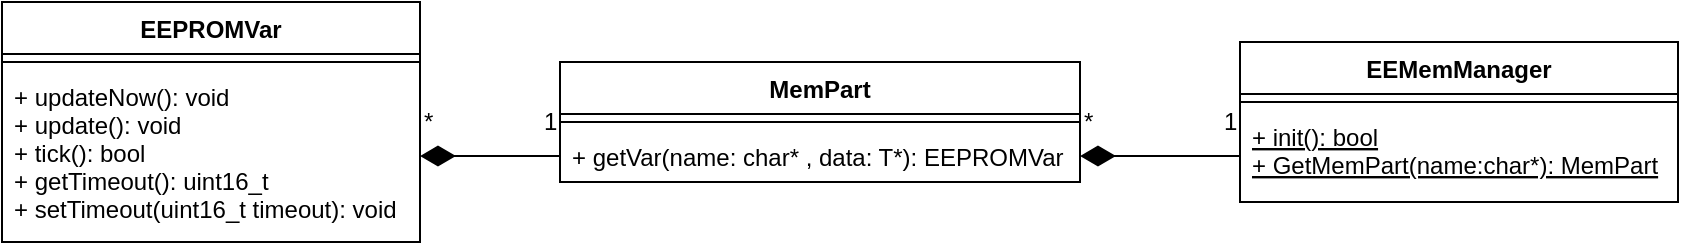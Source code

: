 <mxfile version="12.1.3" type="device" pages="1"><diagram name="Page-1" id="c4acf3e9-155e-7222-9cf6-157b1a14988f"><mxGraphModel dx="1408" dy="617" grid="1" gridSize="10" guides="1" tooltips="1" connect="1" arrows="1" fold="1" page="1" pageScale="1" pageWidth="850" pageHeight="1100" background="#ffffff" math="0" shadow="0"><root><mxCell id="0"/><mxCell id="1" parent="0"/><mxCell id="kwLSEF0E-FT7MVcBliIM-1" value="EEPROMVar" style="swimlane;fontStyle=1;align=center;verticalAlign=top;childLayout=stackLayout;horizontal=1;startSize=26;horizontalStack=0;resizeParent=1;resizeParentMax=0;resizeLast=0;collapsible=1;marginBottom=0;" parent="1" vertex="1"><mxGeometry x="81" y="40" width="209" height="120" as="geometry"/></mxCell><mxCell id="kwLSEF0E-FT7MVcBliIM-3" value="" style="line;strokeWidth=1;fillColor=none;align=left;verticalAlign=middle;spacingTop=-1;spacingLeft=3;spacingRight=3;rotatable=0;labelPosition=right;points=[];portConstraint=eastwest;" parent="kwLSEF0E-FT7MVcBliIM-1" vertex="1"><mxGeometry y="26" width="209" height="8" as="geometry"/></mxCell><mxCell id="kwLSEF0E-FT7MVcBliIM-4" value="+ updateNow(): void&#10;+ update(): void&#10;+ tick(): bool&#10;+ getTimeout(): uint16_t&#10;+ setTimeout(uint16_t timeout): void " style="text;strokeColor=none;fillColor=none;align=left;verticalAlign=top;spacingLeft=4;spacingRight=4;overflow=hidden;rotatable=0;points=[[0,0.5],[1,0.5]];portConstraint=eastwest;" parent="kwLSEF0E-FT7MVcBliIM-1" vertex="1"><mxGeometry y="34" width="209" height="86" as="geometry"/></mxCell><mxCell id="kwLSEF0E-FT7MVcBliIM-6" value="MemPart" style="swimlane;fontStyle=1;align=center;verticalAlign=top;childLayout=stackLayout;horizontal=1;startSize=26;horizontalStack=0;resizeParent=1;resizeParentMax=0;resizeLast=0;collapsible=1;marginBottom=0;" parent="1" vertex="1"><mxGeometry x="360" y="70" width="260" height="60" as="geometry"/></mxCell><mxCell id="kwLSEF0E-FT7MVcBliIM-8" value="" style="line;strokeWidth=1;fillColor=none;align=left;verticalAlign=middle;spacingTop=-1;spacingLeft=3;spacingRight=3;rotatable=0;labelPosition=right;points=[];portConstraint=eastwest;" parent="kwLSEF0E-FT7MVcBliIM-6" vertex="1"><mxGeometry y="26" width="260" height="8" as="geometry"/></mxCell><mxCell id="kwLSEF0E-FT7MVcBliIM-9" value="+ getVar(name: char* , data: T*): EEPROMVar&#10;" style="text;strokeColor=none;fillColor=none;align=left;verticalAlign=top;spacingLeft=4;spacingRight=4;overflow=hidden;rotatable=0;points=[[0,0.5],[1,0.5]];portConstraint=eastwest;" parent="kwLSEF0E-FT7MVcBliIM-6" vertex="1"><mxGeometry y="34" width="260" height="26" as="geometry"/></mxCell><mxCell id="kwLSEF0E-FT7MVcBliIM-15" value="EEMemManager" style="swimlane;fontStyle=1;align=center;verticalAlign=top;childLayout=stackLayout;horizontal=1;startSize=26;horizontalStack=0;resizeParent=1;resizeParentMax=0;resizeLast=0;collapsible=1;marginBottom=0;" parent="1" vertex="1"><mxGeometry x="700" y="60" width="219" height="80" as="geometry"/></mxCell><mxCell id="kwLSEF0E-FT7MVcBliIM-17" value="" style="line;strokeWidth=1;fillColor=none;align=left;verticalAlign=middle;spacingTop=-1;spacingLeft=3;spacingRight=3;rotatable=0;labelPosition=right;points=[];portConstraint=eastwest;" parent="kwLSEF0E-FT7MVcBliIM-15" vertex="1"><mxGeometry y="26" width="219" height="8" as="geometry"/></mxCell><mxCell id="kwLSEF0E-FT7MVcBliIM-18" value="+ init(): bool&#10;+ GetMemPart(name:char*): MemPart" style="text;strokeColor=none;fillColor=none;align=left;verticalAlign=top;spacingLeft=4;spacingRight=4;overflow=hidden;rotatable=0;points=[[0,0.5],[1,0.5]];portConstraint=eastwest;fontStyle=4" parent="kwLSEF0E-FT7MVcBliIM-15" vertex="1"><mxGeometry y="34" width="219" height="46" as="geometry"/></mxCell><mxCell id="kwLSEF0E-FT7MVcBliIM-19" style="edgeStyle=none;rounded=0;orthogonalLoop=1;jettySize=auto;html=1;exitX=0;exitY=0.5;exitDx=0;exitDy=0;entryX=1;entryY=0.5;entryDx=0;entryDy=0;startArrow=none;startFill=0;endArrow=diamondThin;endFill=1;startSize=6;endSize=15;" parent="1" source="kwLSEF0E-FT7MVcBliIM-9" target="kwLSEF0E-FT7MVcBliIM-4" edge="1"><mxGeometry relative="1" as="geometry"/></mxCell><mxCell id="kwLSEF0E-FT7MVcBliIM-20" style="edgeStyle=none;rounded=0;orthogonalLoop=1;jettySize=auto;html=1;exitX=0;exitY=0.5;exitDx=0;exitDy=0;entryX=1;entryY=0.5;entryDx=0;entryDy=0;startArrow=none;startFill=0;startSize=6;endArrow=diamondThin;endFill=1;endSize=15;" parent="1" source="kwLSEF0E-FT7MVcBliIM-18" target="kwLSEF0E-FT7MVcBliIM-9" edge="1"><mxGeometry relative="1" as="geometry"/></mxCell><mxCell id="kwLSEF0E-FT7MVcBliIM-21" value="1" style="text;html=1;resizable=0;points=[];autosize=1;align=left;verticalAlign=top;spacingTop=-4;" parent="1" vertex="1"><mxGeometry x="350" y="90" width="20" height="20" as="geometry"/></mxCell><mxCell id="kwLSEF0E-FT7MVcBliIM-22" value="*" style="text;html=1;resizable=0;points=[];autosize=1;align=left;verticalAlign=top;spacingTop=-4;" parent="1" vertex="1"><mxGeometry x="290" y="90" width="20" height="20" as="geometry"/></mxCell><mxCell id="kwLSEF0E-FT7MVcBliIM-23" value="1" style="text;html=1;resizable=0;points=[];autosize=1;align=left;verticalAlign=top;spacingTop=-4;" parent="1" vertex="1"><mxGeometry x="690" y="90" width="20" height="20" as="geometry"/></mxCell><mxCell id="kwLSEF0E-FT7MVcBliIM-24" value="*" style="text;html=1;resizable=0;points=[];autosize=1;align=left;verticalAlign=top;spacingTop=-4;" parent="1" vertex="1"><mxGeometry x="620" y="90" width="20" height="20" as="geometry"/></mxCell></root></mxGraphModel></diagram></mxfile>